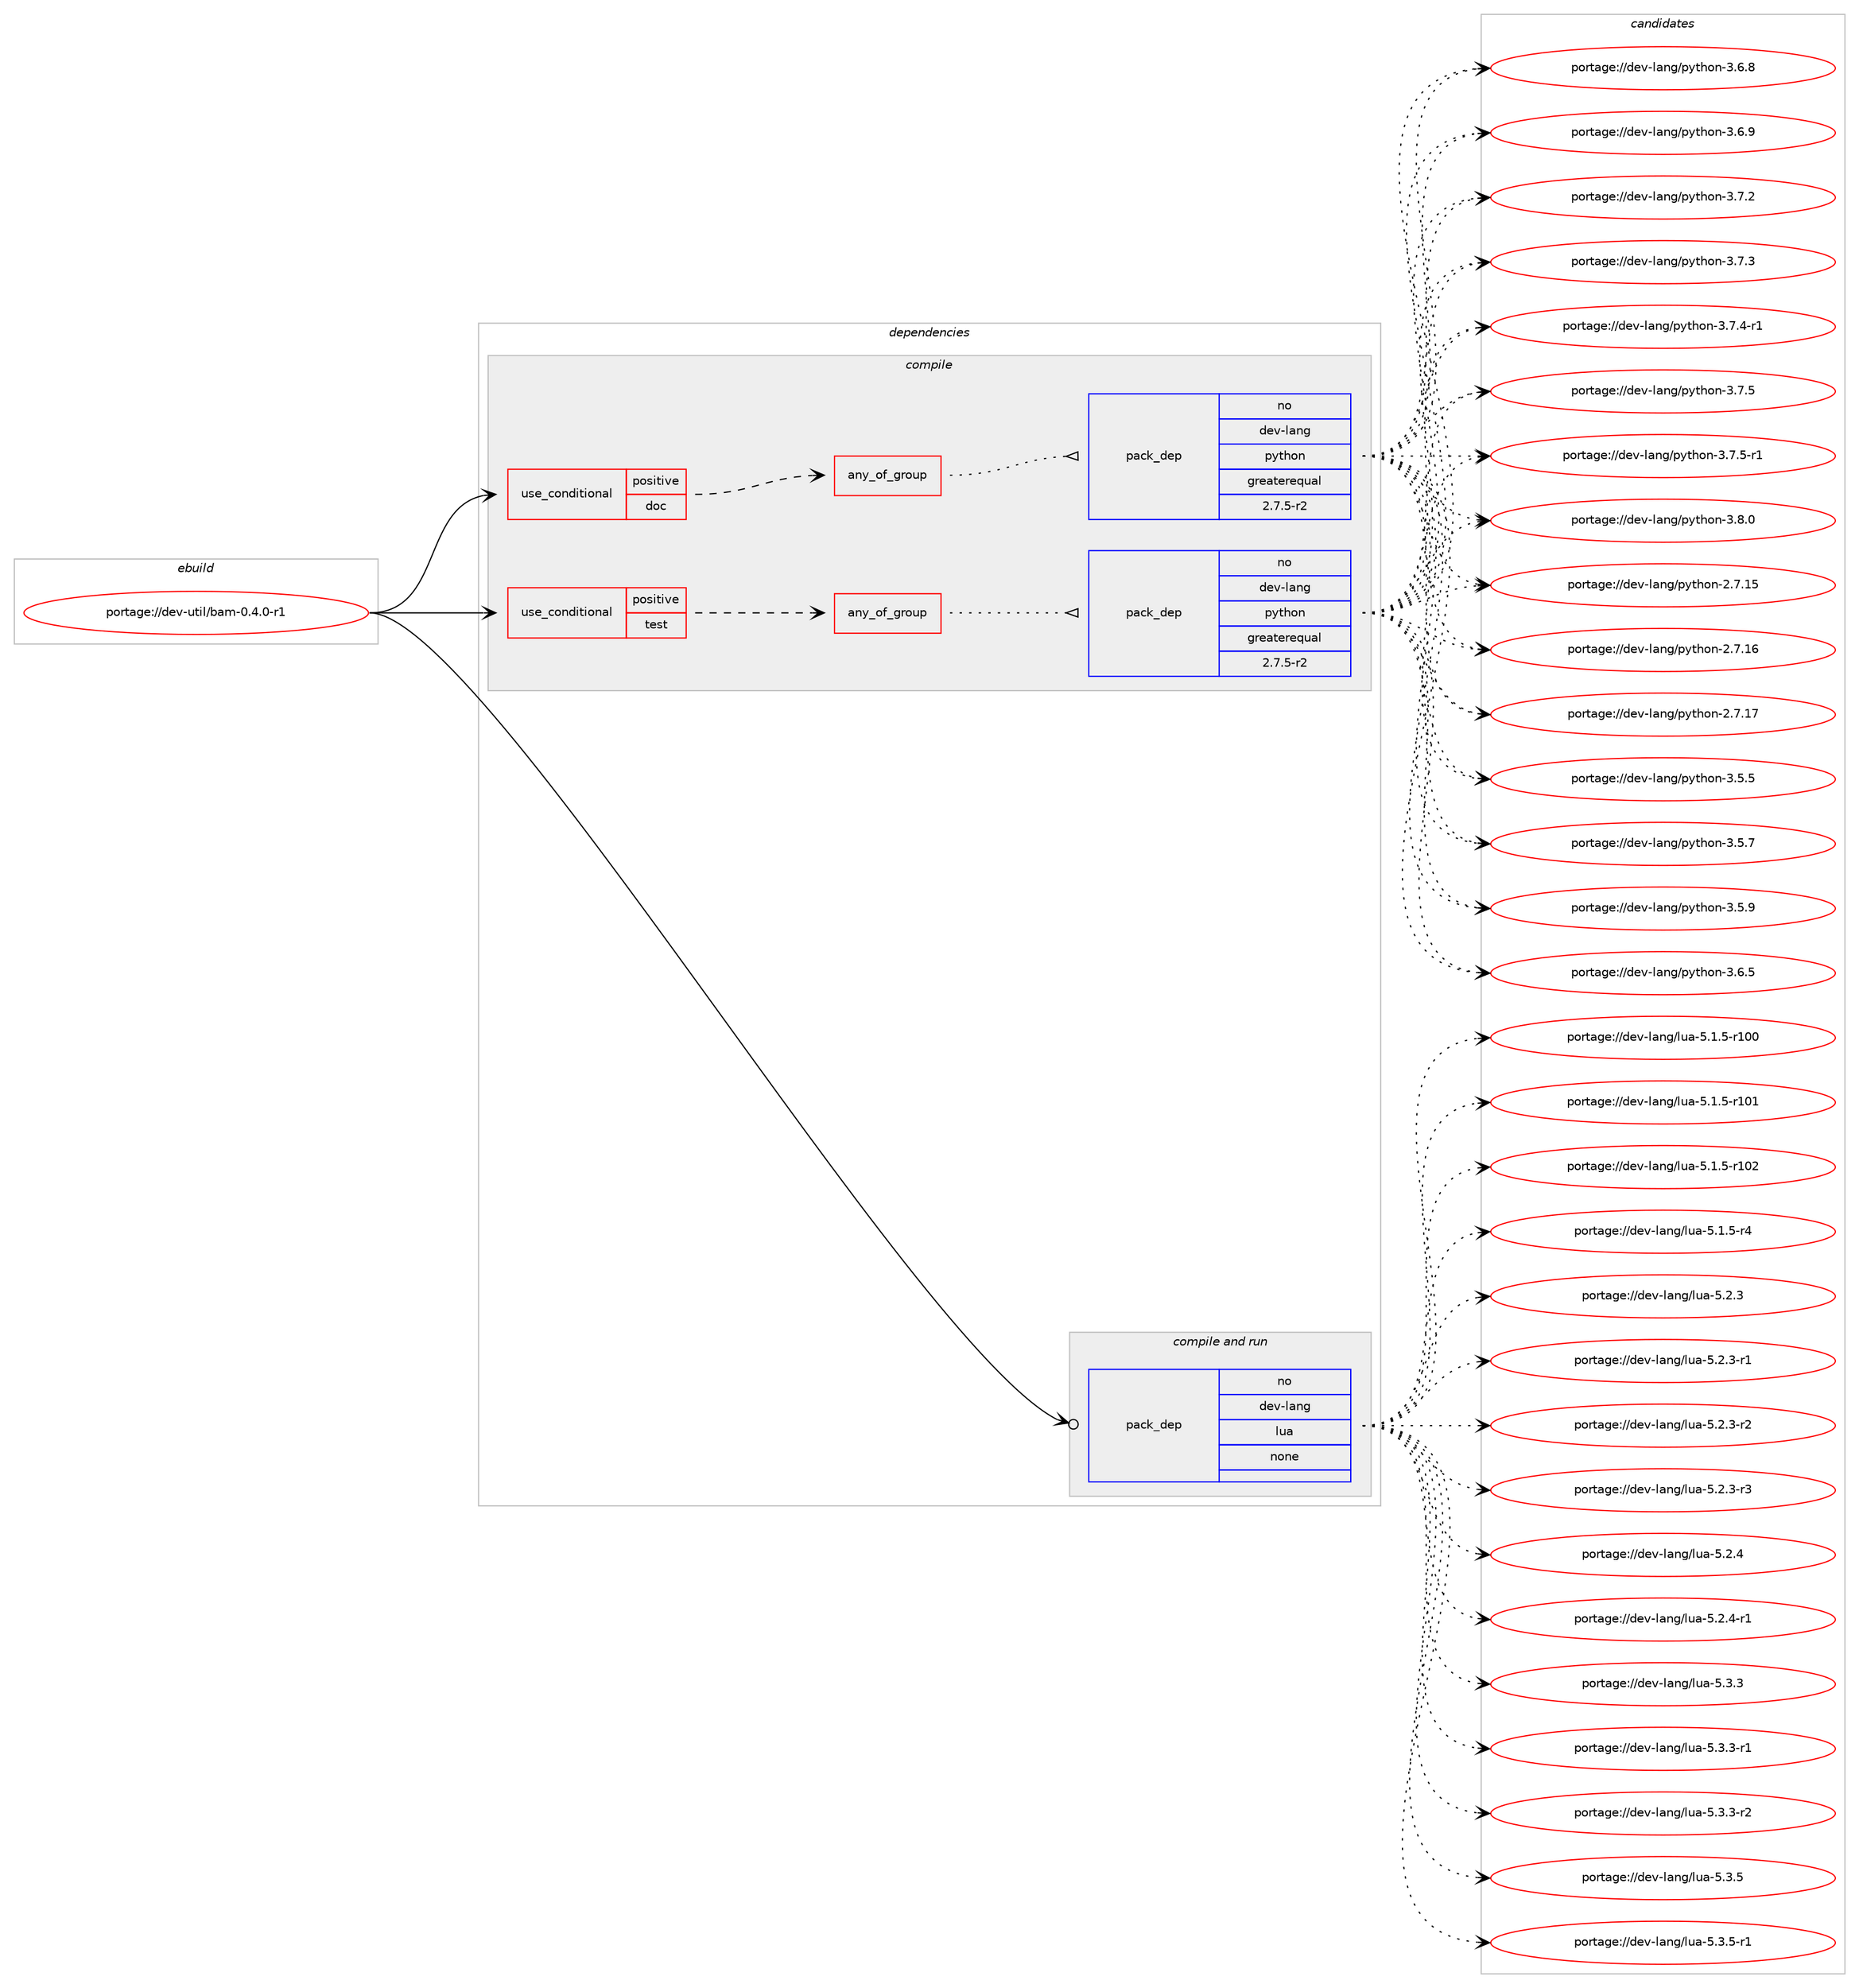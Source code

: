digraph prolog {

# *************
# Graph options
# *************

newrank=true;
concentrate=true;
compound=true;
graph [rankdir=LR,fontname=Helvetica,fontsize=10,ranksep=1.5];#, ranksep=2.5, nodesep=0.2];
edge  [arrowhead=vee];
node  [fontname=Helvetica,fontsize=10];

# **********
# The ebuild
# **********

subgraph cluster_leftcol {
color=gray;
rank=same;
label=<<i>ebuild</i>>;
id [label="portage://dev-util/bam-0.4.0-r1", color=red, width=4, href="../dev-util/bam-0.4.0-r1.svg"];
}

# ****************
# The dependencies
# ****************

subgraph cluster_midcol {
color=gray;
label=<<i>dependencies</i>>;
subgraph cluster_compile {
fillcolor="#eeeeee";
style=filled;
label=<<i>compile</i>>;
subgraph cond70353 {
dependency258882 [label=<<TABLE BORDER="0" CELLBORDER="1" CELLSPACING="0" CELLPADDING="4"><TR><TD ROWSPAN="3" CELLPADDING="10">use_conditional</TD></TR><TR><TD>positive</TD></TR><TR><TD>doc</TD></TR></TABLE>>, shape=none, color=red];
subgraph any3537 {
dependency258883 [label=<<TABLE BORDER="0" CELLBORDER="1" CELLSPACING="0" CELLPADDING="4"><TR><TD CELLPADDING="10">any_of_group</TD></TR></TABLE>>, shape=none, color=red];subgraph pack184919 {
dependency258884 [label=<<TABLE BORDER="0" CELLBORDER="1" CELLSPACING="0" CELLPADDING="4" WIDTH="220"><TR><TD ROWSPAN="6" CELLPADDING="30">pack_dep</TD></TR><TR><TD WIDTH="110">no</TD></TR><TR><TD>dev-lang</TD></TR><TR><TD>python</TD></TR><TR><TD>greaterequal</TD></TR><TR><TD>2.7.5-r2</TD></TR></TABLE>>, shape=none, color=blue];
}
dependency258883:e -> dependency258884:w [weight=20,style="dotted",arrowhead="oinv"];
}
dependency258882:e -> dependency258883:w [weight=20,style="dashed",arrowhead="vee"];
}
id:e -> dependency258882:w [weight=20,style="solid",arrowhead="vee"];
subgraph cond70354 {
dependency258885 [label=<<TABLE BORDER="0" CELLBORDER="1" CELLSPACING="0" CELLPADDING="4"><TR><TD ROWSPAN="3" CELLPADDING="10">use_conditional</TD></TR><TR><TD>positive</TD></TR><TR><TD>test</TD></TR></TABLE>>, shape=none, color=red];
subgraph any3538 {
dependency258886 [label=<<TABLE BORDER="0" CELLBORDER="1" CELLSPACING="0" CELLPADDING="4"><TR><TD CELLPADDING="10">any_of_group</TD></TR></TABLE>>, shape=none, color=red];subgraph pack184920 {
dependency258887 [label=<<TABLE BORDER="0" CELLBORDER="1" CELLSPACING="0" CELLPADDING="4" WIDTH="220"><TR><TD ROWSPAN="6" CELLPADDING="30">pack_dep</TD></TR><TR><TD WIDTH="110">no</TD></TR><TR><TD>dev-lang</TD></TR><TR><TD>python</TD></TR><TR><TD>greaterequal</TD></TR><TR><TD>2.7.5-r2</TD></TR></TABLE>>, shape=none, color=blue];
}
dependency258886:e -> dependency258887:w [weight=20,style="dotted",arrowhead="oinv"];
}
dependency258885:e -> dependency258886:w [weight=20,style="dashed",arrowhead="vee"];
}
id:e -> dependency258885:w [weight=20,style="solid",arrowhead="vee"];
}
subgraph cluster_compileandrun {
fillcolor="#eeeeee";
style=filled;
label=<<i>compile and run</i>>;
subgraph pack184921 {
dependency258888 [label=<<TABLE BORDER="0" CELLBORDER="1" CELLSPACING="0" CELLPADDING="4" WIDTH="220"><TR><TD ROWSPAN="6" CELLPADDING="30">pack_dep</TD></TR><TR><TD WIDTH="110">no</TD></TR><TR><TD>dev-lang</TD></TR><TR><TD>lua</TD></TR><TR><TD>none</TD></TR><TR><TD></TD></TR></TABLE>>, shape=none, color=blue];
}
id:e -> dependency258888:w [weight=20,style="solid",arrowhead="odotvee"];
}
subgraph cluster_run {
fillcolor="#eeeeee";
style=filled;
label=<<i>run</i>>;
}
}

# **************
# The candidates
# **************

subgraph cluster_choices {
rank=same;
color=gray;
label=<<i>candidates</i>>;

subgraph choice184919 {
color=black;
nodesep=1;
choiceportage10010111845108971101034711212111610411111045504655464953 [label="portage://dev-lang/python-2.7.15", color=red, width=4,href="../dev-lang/python-2.7.15.svg"];
choiceportage10010111845108971101034711212111610411111045504655464954 [label="portage://dev-lang/python-2.7.16", color=red, width=4,href="../dev-lang/python-2.7.16.svg"];
choiceportage10010111845108971101034711212111610411111045504655464955 [label="portage://dev-lang/python-2.7.17", color=red, width=4,href="../dev-lang/python-2.7.17.svg"];
choiceportage100101118451089711010347112121116104111110455146534653 [label="portage://dev-lang/python-3.5.5", color=red, width=4,href="../dev-lang/python-3.5.5.svg"];
choiceportage100101118451089711010347112121116104111110455146534655 [label="portage://dev-lang/python-3.5.7", color=red, width=4,href="../dev-lang/python-3.5.7.svg"];
choiceportage100101118451089711010347112121116104111110455146534657 [label="portage://dev-lang/python-3.5.9", color=red, width=4,href="../dev-lang/python-3.5.9.svg"];
choiceportage100101118451089711010347112121116104111110455146544653 [label="portage://dev-lang/python-3.6.5", color=red, width=4,href="../dev-lang/python-3.6.5.svg"];
choiceportage100101118451089711010347112121116104111110455146544656 [label="portage://dev-lang/python-3.6.8", color=red, width=4,href="../dev-lang/python-3.6.8.svg"];
choiceportage100101118451089711010347112121116104111110455146544657 [label="portage://dev-lang/python-3.6.9", color=red, width=4,href="../dev-lang/python-3.6.9.svg"];
choiceportage100101118451089711010347112121116104111110455146554650 [label="portage://dev-lang/python-3.7.2", color=red, width=4,href="../dev-lang/python-3.7.2.svg"];
choiceportage100101118451089711010347112121116104111110455146554651 [label="portage://dev-lang/python-3.7.3", color=red, width=4,href="../dev-lang/python-3.7.3.svg"];
choiceportage1001011184510897110103471121211161041111104551465546524511449 [label="portage://dev-lang/python-3.7.4-r1", color=red, width=4,href="../dev-lang/python-3.7.4-r1.svg"];
choiceportage100101118451089711010347112121116104111110455146554653 [label="portage://dev-lang/python-3.7.5", color=red, width=4,href="../dev-lang/python-3.7.5.svg"];
choiceportage1001011184510897110103471121211161041111104551465546534511449 [label="portage://dev-lang/python-3.7.5-r1", color=red, width=4,href="../dev-lang/python-3.7.5-r1.svg"];
choiceportage100101118451089711010347112121116104111110455146564648 [label="portage://dev-lang/python-3.8.0", color=red, width=4,href="../dev-lang/python-3.8.0.svg"];
dependency258884:e -> choiceportage10010111845108971101034711212111610411111045504655464953:w [style=dotted,weight="100"];
dependency258884:e -> choiceportage10010111845108971101034711212111610411111045504655464954:w [style=dotted,weight="100"];
dependency258884:e -> choiceportage10010111845108971101034711212111610411111045504655464955:w [style=dotted,weight="100"];
dependency258884:e -> choiceportage100101118451089711010347112121116104111110455146534653:w [style=dotted,weight="100"];
dependency258884:e -> choiceportage100101118451089711010347112121116104111110455146534655:w [style=dotted,weight="100"];
dependency258884:e -> choiceportage100101118451089711010347112121116104111110455146534657:w [style=dotted,weight="100"];
dependency258884:e -> choiceportage100101118451089711010347112121116104111110455146544653:w [style=dotted,weight="100"];
dependency258884:e -> choiceportage100101118451089711010347112121116104111110455146544656:w [style=dotted,weight="100"];
dependency258884:e -> choiceportage100101118451089711010347112121116104111110455146544657:w [style=dotted,weight="100"];
dependency258884:e -> choiceportage100101118451089711010347112121116104111110455146554650:w [style=dotted,weight="100"];
dependency258884:e -> choiceportage100101118451089711010347112121116104111110455146554651:w [style=dotted,weight="100"];
dependency258884:e -> choiceportage1001011184510897110103471121211161041111104551465546524511449:w [style=dotted,weight="100"];
dependency258884:e -> choiceportage100101118451089711010347112121116104111110455146554653:w [style=dotted,weight="100"];
dependency258884:e -> choiceportage1001011184510897110103471121211161041111104551465546534511449:w [style=dotted,weight="100"];
dependency258884:e -> choiceportage100101118451089711010347112121116104111110455146564648:w [style=dotted,weight="100"];
}
subgraph choice184920 {
color=black;
nodesep=1;
choiceportage10010111845108971101034711212111610411111045504655464953 [label="portage://dev-lang/python-2.7.15", color=red, width=4,href="../dev-lang/python-2.7.15.svg"];
choiceportage10010111845108971101034711212111610411111045504655464954 [label="portage://dev-lang/python-2.7.16", color=red, width=4,href="../dev-lang/python-2.7.16.svg"];
choiceportage10010111845108971101034711212111610411111045504655464955 [label="portage://dev-lang/python-2.7.17", color=red, width=4,href="../dev-lang/python-2.7.17.svg"];
choiceportage100101118451089711010347112121116104111110455146534653 [label="portage://dev-lang/python-3.5.5", color=red, width=4,href="../dev-lang/python-3.5.5.svg"];
choiceportage100101118451089711010347112121116104111110455146534655 [label="portage://dev-lang/python-3.5.7", color=red, width=4,href="../dev-lang/python-3.5.7.svg"];
choiceportage100101118451089711010347112121116104111110455146534657 [label="portage://dev-lang/python-3.5.9", color=red, width=4,href="../dev-lang/python-3.5.9.svg"];
choiceportage100101118451089711010347112121116104111110455146544653 [label="portage://dev-lang/python-3.6.5", color=red, width=4,href="../dev-lang/python-3.6.5.svg"];
choiceportage100101118451089711010347112121116104111110455146544656 [label="portage://dev-lang/python-3.6.8", color=red, width=4,href="../dev-lang/python-3.6.8.svg"];
choiceportage100101118451089711010347112121116104111110455146544657 [label="portage://dev-lang/python-3.6.9", color=red, width=4,href="../dev-lang/python-3.6.9.svg"];
choiceportage100101118451089711010347112121116104111110455146554650 [label="portage://dev-lang/python-3.7.2", color=red, width=4,href="../dev-lang/python-3.7.2.svg"];
choiceportage100101118451089711010347112121116104111110455146554651 [label="portage://dev-lang/python-3.7.3", color=red, width=4,href="../dev-lang/python-3.7.3.svg"];
choiceportage1001011184510897110103471121211161041111104551465546524511449 [label="portage://dev-lang/python-3.7.4-r1", color=red, width=4,href="../dev-lang/python-3.7.4-r1.svg"];
choiceportage100101118451089711010347112121116104111110455146554653 [label="portage://dev-lang/python-3.7.5", color=red, width=4,href="../dev-lang/python-3.7.5.svg"];
choiceportage1001011184510897110103471121211161041111104551465546534511449 [label="portage://dev-lang/python-3.7.5-r1", color=red, width=4,href="../dev-lang/python-3.7.5-r1.svg"];
choiceportage100101118451089711010347112121116104111110455146564648 [label="portage://dev-lang/python-3.8.0", color=red, width=4,href="../dev-lang/python-3.8.0.svg"];
dependency258887:e -> choiceportage10010111845108971101034711212111610411111045504655464953:w [style=dotted,weight="100"];
dependency258887:e -> choiceportage10010111845108971101034711212111610411111045504655464954:w [style=dotted,weight="100"];
dependency258887:e -> choiceportage10010111845108971101034711212111610411111045504655464955:w [style=dotted,weight="100"];
dependency258887:e -> choiceportage100101118451089711010347112121116104111110455146534653:w [style=dotted,weight="100"];
dependency258887:e -> choiceportage100101118451089711010347112121116104111110455146534655:w [style=dotted,weight="100"];
dependency258887:e -> choiceportage100101118451089711010347112121116104111110455146534657:w [style=dotted,weight="100"];
dependency258887:e -> choiceportage100101118451089711010347112121116104111110455146544653:w [style=dotted,weight="100"];
dependency258887:e -> choiceportage100101118451089711010347112121116104111110455146544656:w [style=dotted,weight="100"];
dependency258887:e -> choiceportage100101118451089711010347112121116104111110455146544657:w [style=dotted,weight="100"];
dependency258887:e -> choiceportage100101118451089711010347112121116104111110455146554650:w [style=dotted,weight="100"];
dependency258887:e -> choiceportage100101118451089711010347112121116104111110455146554651:w [style=dotted,weight="100"];
dependency258887:e -> choiceportage1001011184510897110103471121211161041111104551465546524511449:w [style=dotted,weight="100"];
dependency258887:e -> choiceportage100101118451089711010347112121116104111110455146554653:w [style=dotted,weight="100"];
dependency258887:e -> choiceportage1001011184510897110103471121211161041111104551465546534511449:w [style=dotted,weight="100"];
dependency258887:e -> choiceportage100101118451089711010347112121116104111110455146564648:w [style=dotted,weight="100"];
}
subgraph choice184921 {
color=black;
nodesep=1;
choiceportage1001011184510897110103471081179745534649465345114494848 [label="portage://dev-lang/lua-5.1.5-r100", color=red, width=4,href="../dev-lang/lua-5.1.5-r100.svg"];
choiceportage1001011184510897110103471081179745534649465345114494849 [label="portage://dev-lang/lua-5.1.5-r101", color=red, width=4,href="../dev-lang/lua-5.1.5-r101.svg"];
choiceportage1001011184510897110103471081179745534649465345114494850 [label="portage://dev-lang/lua-5.1.5-r102", color=red, width=4,href="../dev-lang/lua-5.1.5-r102.svg"];
choiceportage100101118451089711010347108117974553464946534511452 [label="portage://dev-lang/lua-5.1.5-r4", color=red, width=4,href="../dev-lang/lua-5.1.5-r4.svg"];
choiceportage10010111845108971101034710811797455346504651 [label="portage://dev-lang/lua-5.2.3", color=red, width=4,href="../dev-lang/lua-5.2.3.svg"];
choiceportage100101118451089711010347108117974553465046514511449 [label="portage://dev-lang/lua-5.2.3-r1", color=red, width=4,href="../dev-lang/lua-5.2.3-r1.svg"];
choiceportage100101118451089711010347108117974553465046514511450 [label="portage://dev-lang/lua-5.2.3-r2", color=red, width=4,href="../dev-lang/lua-5.2.3-r2.svg"];
choiceportage100101118451089711010347108117974553465046514511451 [label="portage://dev-lang/lua-5.2.3-r3", color=red, width=4,href="../dev-lang/lua-5.2.3-r3.svg"];
choiceportage10010111845108971101034710811797455346504652 [label="portage://dev-lang/lua-5.2.4", color=red, width=4,href="../dev-lang/lua-5.2.4.svg"];
choiceportage100101118451089711010347108117974553465046524511449 [label="portage://dev-lang/lua-5.2.4-r1", color=red, width=4,href="../dev-lang/lua-5.2.4-r1.svg"];
choiceportage10010111845108971101034710811797455346514651 [label="portage://dev-lang/lua-5.3.3", color=red, width=4,href="../dev-lang/lua-5.3.3.svg"];
choiceportage100101118451089711010347108117974553465146514511449 [label="portage://dev-lang/lua-5.3.3-r1", color=red, width=4,href="../dev-lang/lua-5.3.3-r1.svg"];
choiceportage100101118451089711010347108117974553465146514511450 [label="portage://dev-lang/lua-5.3.3-r2", color=red, width=4,href="../dev-lang/lua-5.3.3-r2.svg"];
choiceportage10010111845108971101034710811797455346514653 [label="portage://dev-lang/lua-5.3.5", color=red, width=4,href="../dev-lang/lua-5.3.5.svg"];
choiceportage100101118451089711010347108117974553465146534511449 [label="portage://dev-lang/lua-5.3.5-r1", color=red, width=4,href="../dev-lang/lua-5.3.5-r1.svg"];
dependency258888:e -> choiceportage1001011184510897110103471081179745534649465345114494848:w [style=dotted,weight="100"];
dependency258888:e -> choiceportage1001011184510897110103471081179745534649465345114494849:w [style=dotted,weight="100"];
dependency258888:e -> choiceportage1001011184510897110103471081179745534649465345114494850:w [style=dotted,weight="100"];
dependency258888:e -> choiceportage100101118451089711010347108117974553464946534511452:w [style=dotted,weight="100"];
dependency258888:e -> choiceportage10010111845108971101034710811797455346504651:w [style=dotted,weight="100"];
dependency258888:e -> choiceportage100101118451089711010347108117974553465046514511449:w [style=dotted,weight="100"];
dependency258888:e -> choiceportage100101118451089711010347108117974553465046514511450:w [style=dotted,weight="100"];
dependency258888:e -> choiceportage100101118451089711010347108117974553465046514511451:w [style=dotted,weight="100"];
dependency258888:e -> choiceportage10010111845108971101034710811797455346504652:w [style=dotted,weight="100"];
dependency258888:e -> choiceportage100101118451089711010347108117974553465046524511449:w [style=dotted,weight="100"];
dependency258888:e -> choiceportage10010111845108971101034710811797455346514651:w [style=dotted,weight="100"];
dependency258888:e -> choiceportage100101118451089711010347108117974553465146514511449:w [style=dotted,weight="100"];
dependency258888:e -> choiceportage100101118451089711010347108117974553465146514511450:w [style=dotted,weight="100"];
dependency258888:e -> choiceportage10010111845108971101034710811797455346514653:w [style=dotted,weight="100"];
dependency258888:e -> choiceportage100101118451089711010347108117974553465146534511449:w [style=dotted,weight="100"];
}
}

}
